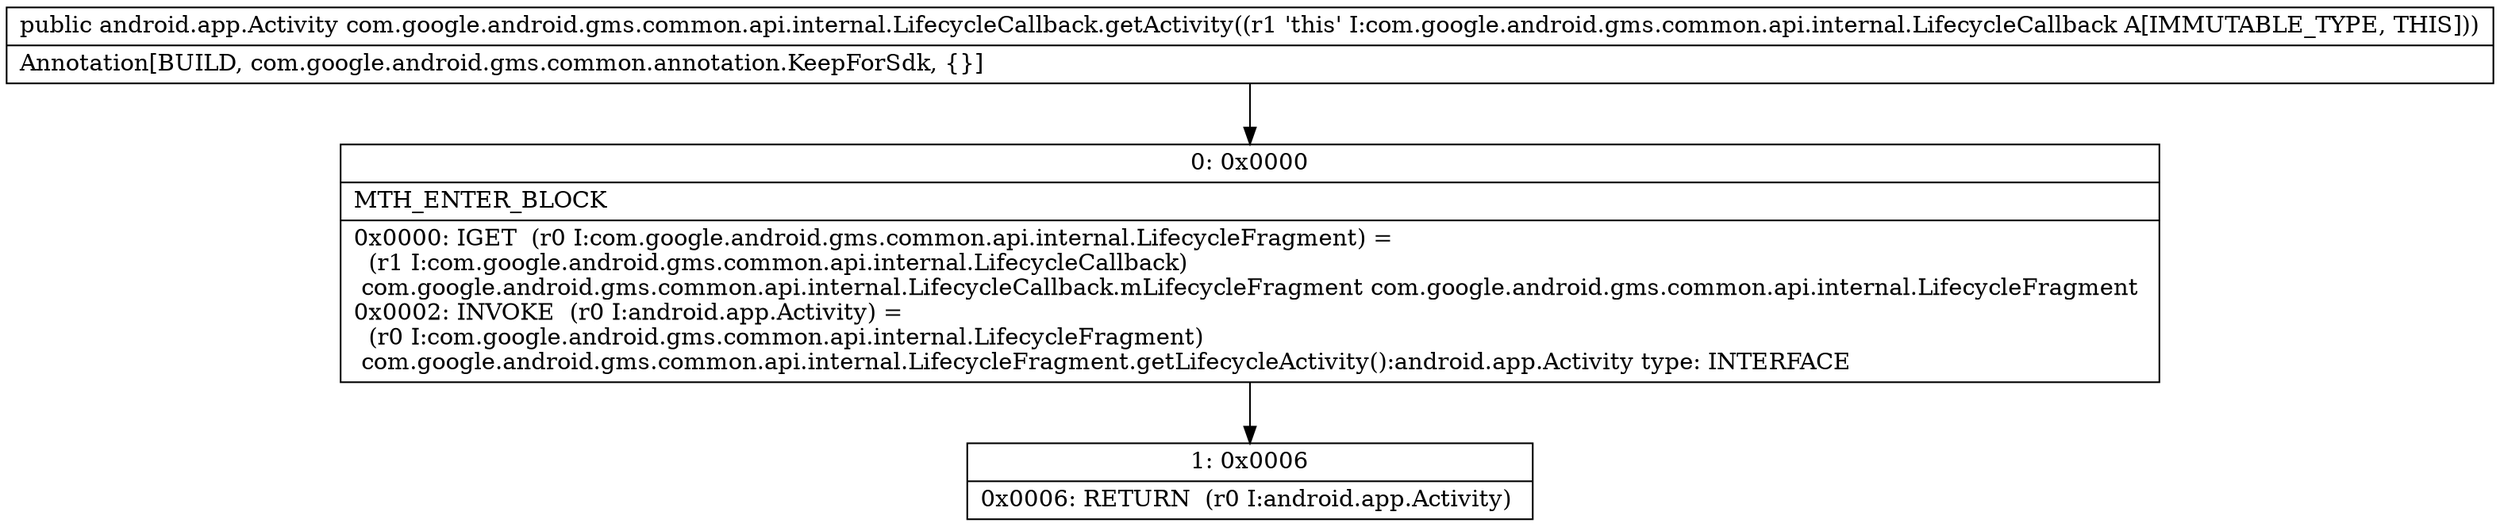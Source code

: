 digraph "CFG forcom.google.android.gms.common.api.internal.LifecycleCallback.getActivity()Landroid\/app\/Activity;" {
Node_0 [shape=record,label="{0\:\ 0x0000|MTH_ENTER_BLOCK\l|0x0000: IGET  (r0 I:com.google.android.gms.common.api.internal.LifecycleFragment) = \l  (r1 I:com.google.android.gms.common.api.internal.LifecycleCallback)\l com.google.android.gms.common.api.internal.LifecycleCallback.mLifecycleFragment com.google.android.gms.common.api.internal.LifecycleFragment \l0x0002: INVOKE  (r0 I:android.app.Activity) = \l  (r0 I:com.google.android.gms.common.api.internal.LifecycleFragment)\l com.google.android.gms.common.api.internal.LifecycleFragment.getLifecycleActivity():android.app.Activity type: INTERFACE \l}"];
Node_1 [shape=record,label="{1\:\ 0x0006|0x0006: RETURN  (r0 I:android.app.Activity) \l}"];
MethodNode[shape=record,label="{public android.app.Activity com.google.android.gms.common.api.internal.LifecycleCallback.getActivity((r1 'this' I:com.google.android.gms.common.api.internal.LifecycleCallback A[IMMUTABLE_TYPE, THIS]))  | Annotation[BUILD, com.google.android.gms.common.annotation.KeepForSdk, \{\}]\l}"];
MethodNode -> Node_0;
Node_0 -> Node_1;
}

